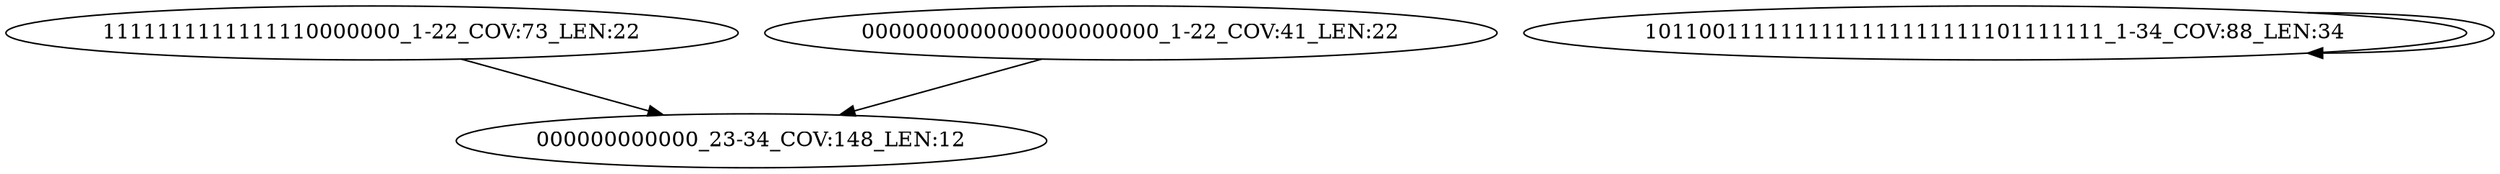 digraph G {
    "1111111111111110000000_1-22_COV:73_LEN:22" -> "000000000000_23-34_COV:148_LEN:12";
    "0000000000000000000000_1-22_COV:41_LEN:22" -> "000000000000_23-34_COV:148_LEN:12";
    "1011001111111111111111111101111111_1-34_COV:88_LEN:34" -> "1011001111111111111111111101111111_1-34_COV:88_LEN:34";
}
